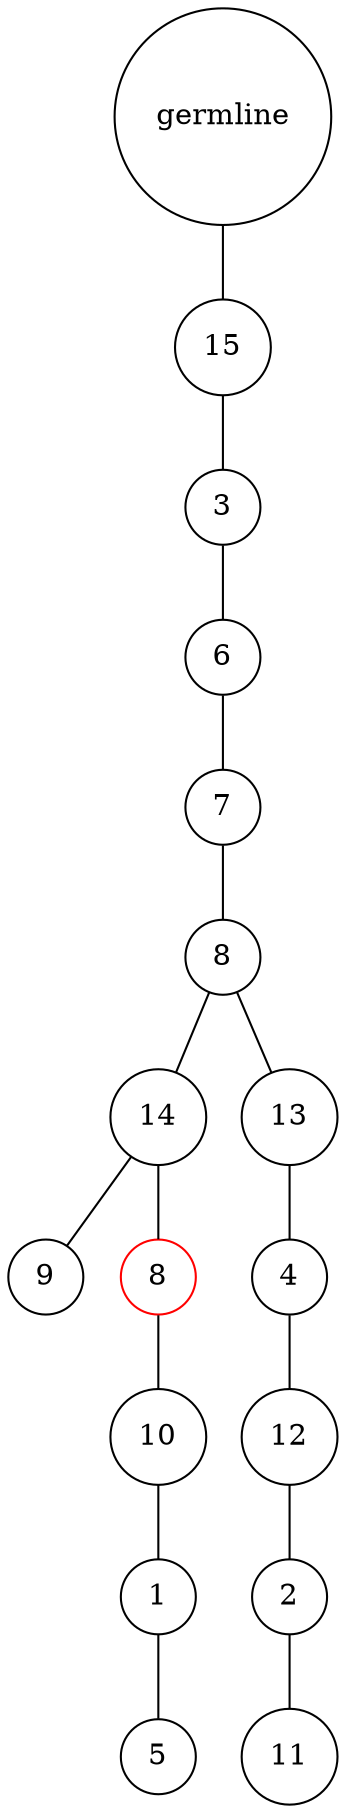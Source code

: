 graph {
	rankdir=UD;
	splines=line;
	node [shape=circle]
	"0x7f95812322b0" [label="germline"];
	"0x7f95812322e0" [label="15"];
	"0x7f95812322b0" -- "0x7f95812322e0" ;
	"0x7f9581232310" [label="3"];
	"0x7f95812322e0" -- "0x7f9581232310" ;
	"0x7f9581232340" [label="6"];
	"0x7f9581232310" -- "0x7f9581232340" ;
	"0x7f9581232370" [label="7"];
	"0x7f9581232340" -- "0x7f9581232370" ;
	"0x7f95812323a0" [label="8"];
	"0x7f9581232370" -- "0x7f95812323a0" ;
	"0x7f95812323d0" [label="14"];
	"0x7f95812323a0" -- "0x7f95812323d0" ;
	"0x7f9581232400" [label="9"];
	"0x7f95812323d0" -- "0x7f9581232400" ;
	"0x7f9581232430" [label="8",color="red"];
	"0x7f95812323d0" -- "0x7f9581232430" ;
	"0x7f9581232460" [label="10"];
	"0x7f9581232430" -- "0x7f9581232460" ;
	"0x7f9581232490" [label="1"];
	"0x7f9581232460" -- "0x7f9581232490" ;
	"0x7f95812324c0" [label="5"];
	"0x7f9581232490" -- "0x7f95812324c0" ;
	"0x7f95812324f0" [label="13"];
	"0x7f95812323a0" -- "0x7f95812324f0" ;
	"0x7f9581232520" [label="4"];
	"0x7f95812324f0" -- "0x7f9581232520" ;
	"0x7f9581232550" [label="12"];
	"0x7f9581232520" -- "0x7f9581232550" ;
	"0x7f9581232580" [label="2"];
	"0x7f9581232550" -- "0x7f9581232580" ;
	"0x7f95812325b0" [label="11"];
	"0x7f9581232580" -- "0x7f95812325b0" ;
}
